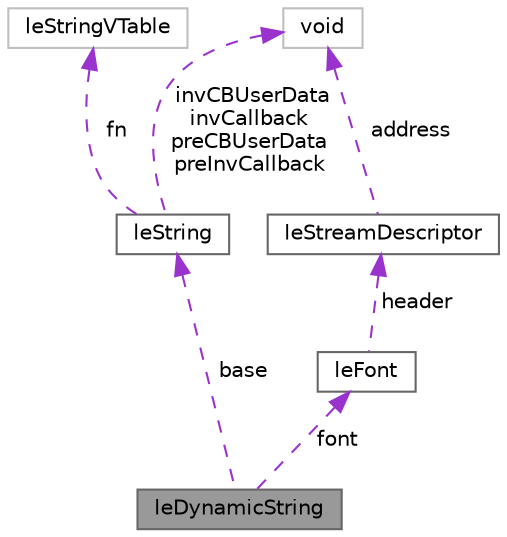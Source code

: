 digraph "leDynamicString"
{
 // INTERACTIVE_SVG=YES
 // LATEX_PDF_SIZE
  bgcolor="transparent";
  edge [fontname=Helvetica,fontsize=10,labelfontname=Helvetica,labelfontsize=10];
  node [fontname=Helvetica,fontsize=10,shape=box,height=0.2,width=0.4];
  Node1 [label="leDynamicString",height=0.2,width=0.4,color="gray40", fillcolor="grey60", style="filled", fontcolor="black",tooltip="This struct represents a dynamic string."];
  Node2 -> Node1 [dir="back",color="darkorchid3",style="dashed",label=" base" ];
  Node2 [label="leString",height=0.2,width=0.4,color="gray40", fillcolor="white", style="filled",URL="$structleString.html",tooltip="This struct represents a string."];
  Node3 -> Node2 [dir="back",color="darkorchid3",style="dashed",label=" fn" ];
  Node3 [label="leStringVTable",height=0.2,width=0.4,color="grey75", fillcolor="white", style="filled",URL="$structleStringVTable.html",tooltip=" "];
  Node4 -> Node2 [dir="back",color="darkorchid3",style="dashed",label=" invCBUserData\ninvCallback\npreCBUserData\npreInvCallback" ];
  Node4 [label="void",height=0.2,width=0.4,color="grey75", fillcolor="white", style="filled",tooltip=" "];
  Node5 -> Node1 [dir="back",color="darkorchid3",style="dashed",label=" font" ];
  Node5 [label="leFont",height=0.2,width=0.4,color="gray40", fillcolor="white", style="filled",URL="$structleFont.html",tooltip="This struct represents a font object."];
  Node6 -> Node5 [dir="back",color="darkorchid3",style="dashed",label=" header" ];
  Node6 [label="leStreamDescriptor",height=0.2,width=0.4,color="gray40", fillcolor="white", style="filled",URL="$structleStreamDescriptor.html",tooltip="This struct represents a stream descriptor."];
  Node4 -> Node6 [dir="back",color="darkorchid3",style="dashed",label=" address" ];
}
